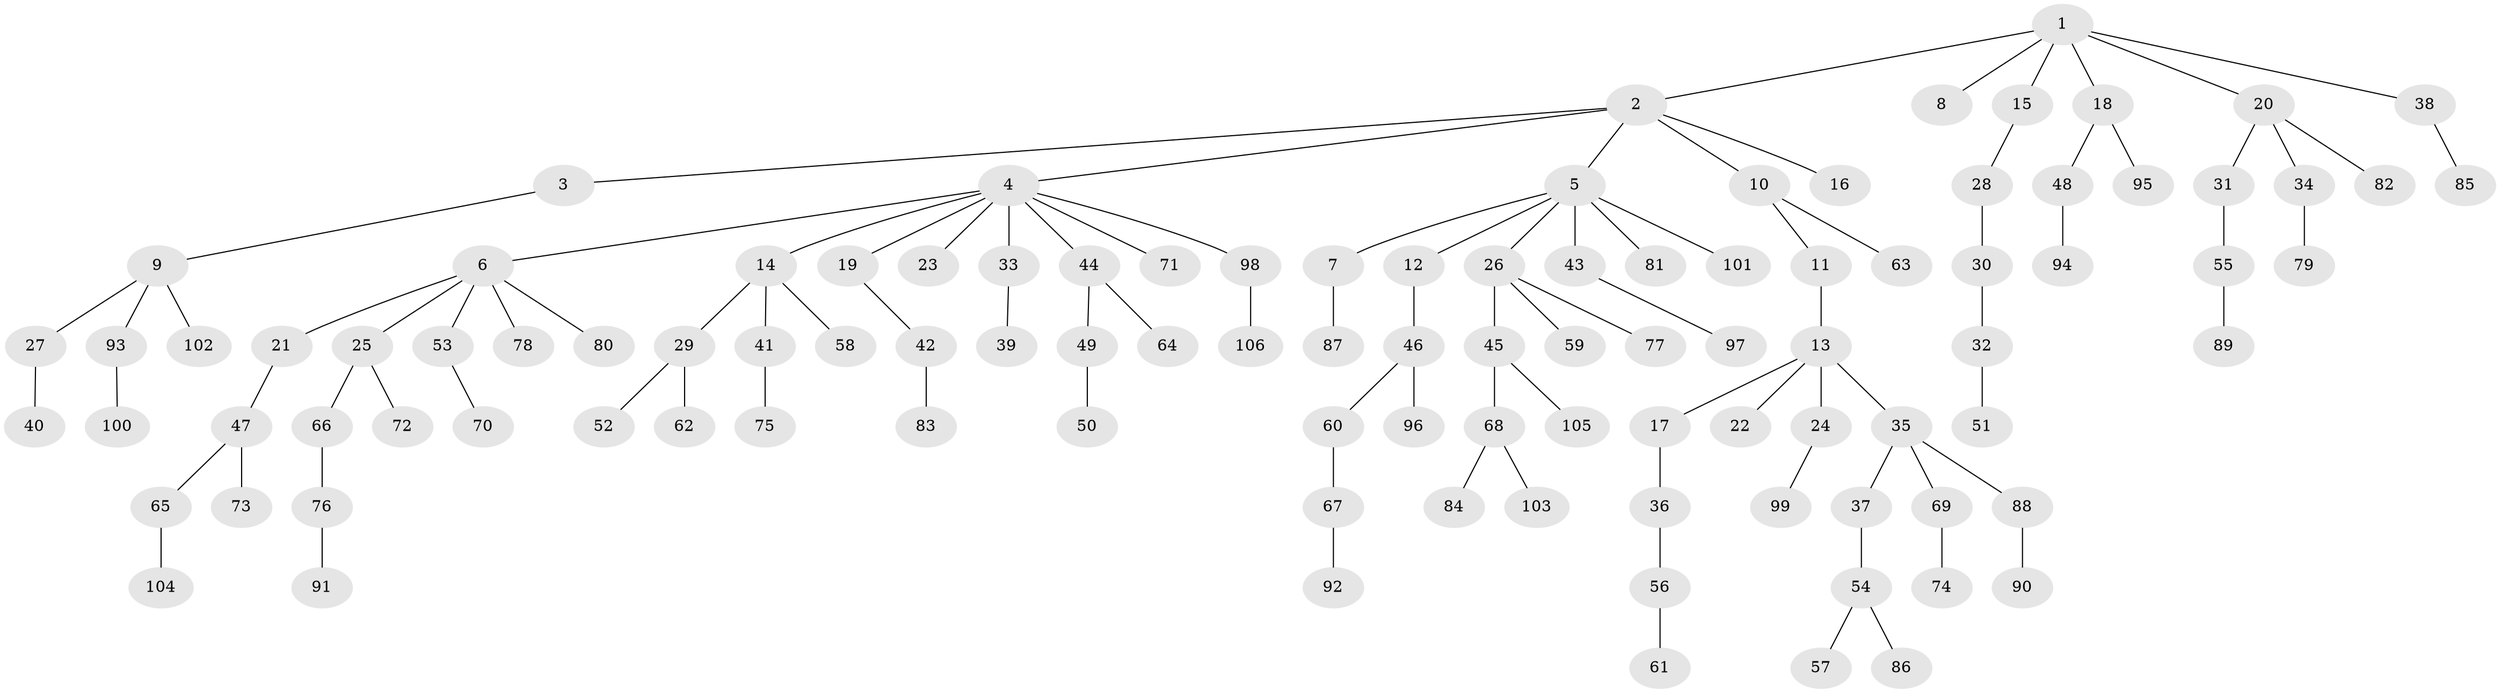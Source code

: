 // Generated by graph-tools (version 1.1) at 2025/02/03/09/25 03:02:21]
// undirected, 106 vertices, 105 edges
graph export_dot {
graph [start="1"]
  node [color=gray90,style=filled];
  1;
  2;
  3;
  4;
  5;
  6;
  7;
  8;
  9;
  10;
  11;
  12;
  13;
  14;
  15;
  16;
  17;
  18;
  19;
  20;
  21;
  22;
  23;
  24;
  25;
  26;
  27;
  28;
  29;
  30;
  31;
  32;
  33;
  34;
  35;
  36;
  37;
  38;
  39;
  40;
  41;
  42;
  43;
  44;
  45;
  46;
  47;
  48;
  49;
  50;
  51;
  52;
  53;
  54;
  55;
  56;
  57;
  58;
  59;
  60;
  61;
  62;
  63;
  64;
  65;
  66;
  67;
  68;
  69;
  70;
  71;
  72;
  73;
  74;
  75;
  76;
  77;
  78;
  79;
  80;
  81;
  82;
  83;
  84;
  85;
  86;
  87;
  88;
  89;
  90;
  91;
  92;
  93;
  94;
  95;
  96;
  97;
  98;
  99;
  100;
  101;
  102;
  103;
  104;
  105;
  106;
  1 -- 2;
  1 -- 8;
  1 -- 15;
  1 -- 18;
  1 -- 20;
  1 -- 38;
  2 -- 3;
  2 -- 4;
  2 -- 5;
  2 -- 10;
  2 -- 16;
  3 -- 9;
  4 -- 6;
  4 -- 14;
  4 -- 19;
  4 -- 23;
  4 -- 33;
  4 -- 44;
  4 -- 71;
  4 -- 98;
  5 -- 7;
  5 -- 12;
  5 -- 26;
  5 -- 43;
  5 -- 81;
  5 -- 101;
  6 -- 21;
  6 -- 25;
  6 -- 53;
  6 -- 78;
  6 -- 80;
  7 -- 87;
  9 -- 27;
  9 -- 93;
  9 -- 102;
  10 -- 11;
  10 -- 63;
  11 -- 13;
  12 -- 46;
  13 -- 17;
  13 -- 22;
  13 -- 24;
  13 -- 35;
  14 -- 29;
  14 -- 41;
  14 -- 58;
  15 -- 28;
  17 -- 36;
  18 -- 48;
  18 -- 95;
  19 -- 42;
  20 -- 31;
  20 -- 34;
  20 -- 82;
  21 -- 47;
  24 -- 99;
  25 -- 66;
  25 -- 72;
  26 -- 45;
  26 -- 59;
  26 -- 77;
  27 -- 40;
  28 -- 30;
  29 -- 52;
  29 -- 62;
  30 -- 32;
  31 -- 55;
  32 -- 51;
  33 -- 39;
  34 -- 79;
  35 -- 37;
  35 -- 69;
  35 -- 88;
  36 -- 56;
  37 -- 54;
  38 -- 85;
  41 -- 75;
  42 -- 83;
  43 -- 97;
  44 -- 49;
  44 -- 64;
  45 -- 68;
  45 -- 105;
  46 -- 60;
  46 -- 96;
  47 -- 65;
  47 -- 73;
  48 -- 94;
  49 -- 50;
  53 -- 70;
  54 -- 57;
  54 -- 86;
  55 -- 89;
  56 -- 61;
  60 -- 67;
  65 -- 104;
  66 -- 76;
  67 -- 92;
  68 -- 84;
  68 -- 103;
  69 -- 74;
  76 -- 91;
  88 -- 90;
  93 -- 100;
  98 -- 106;
}
